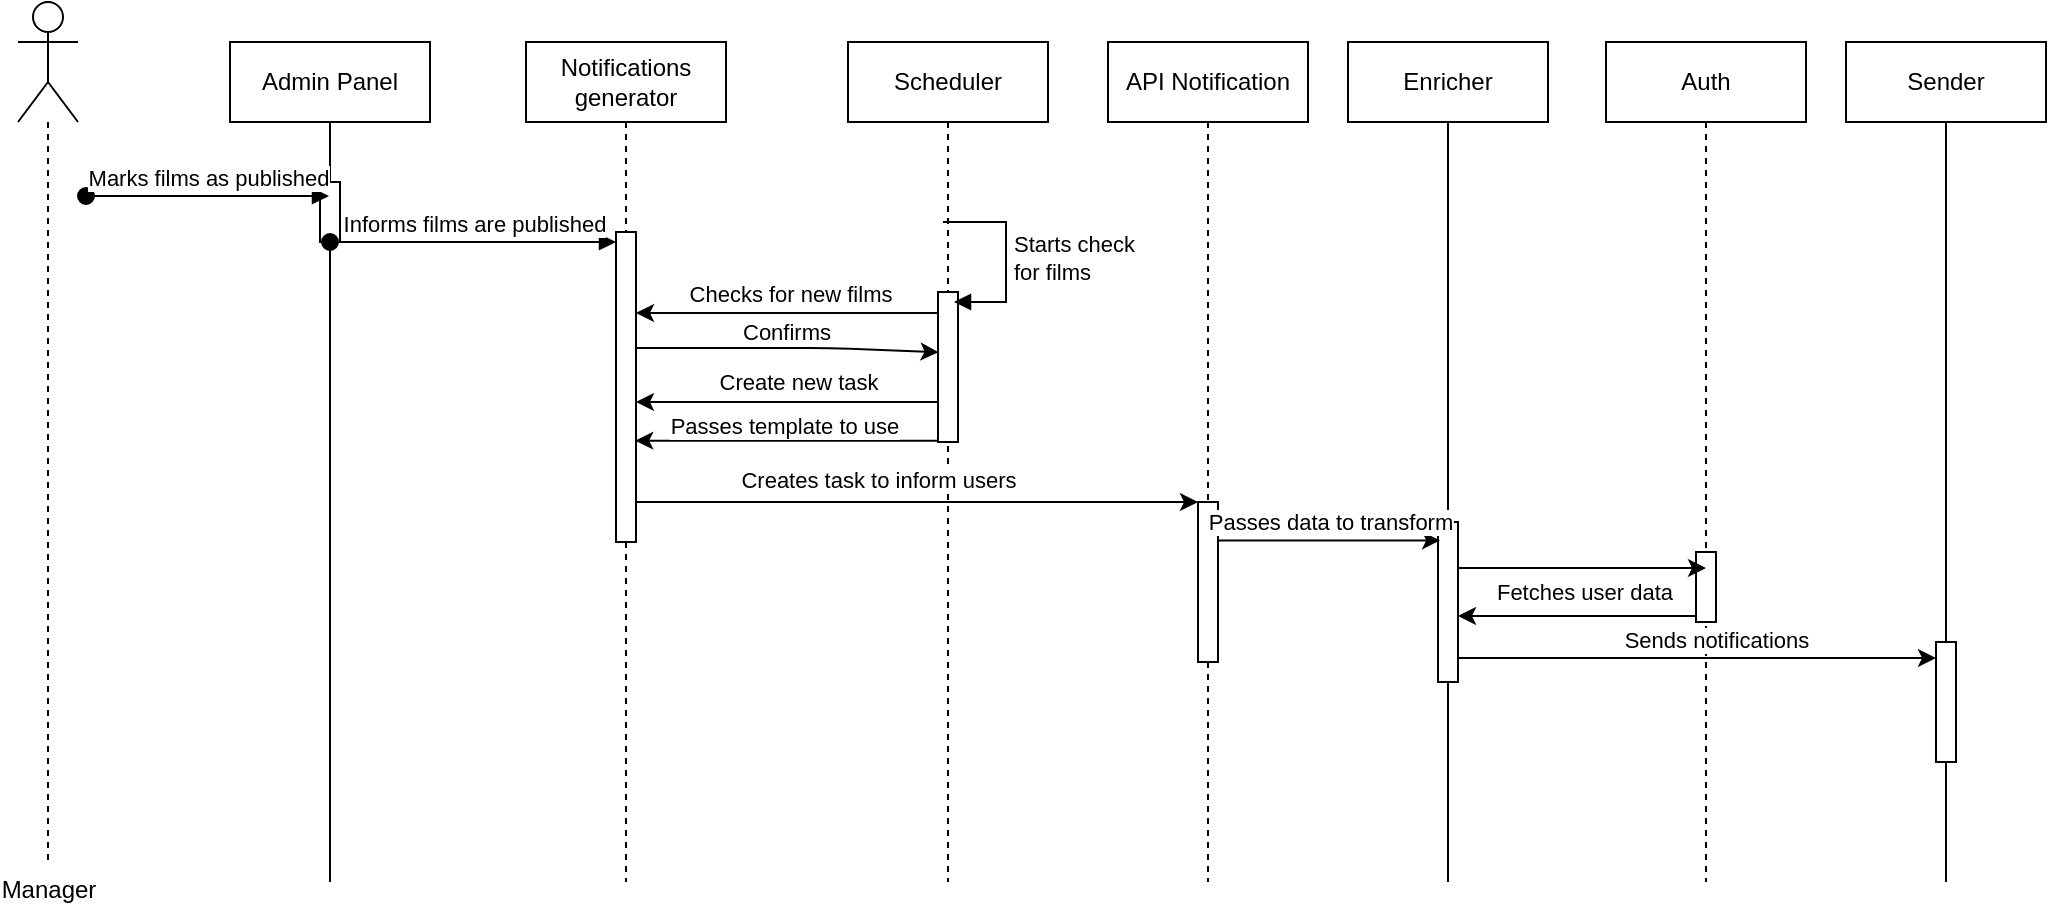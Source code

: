 <mxfile>
    <diagram id="3S-U1pOjOZ-6KoSvqvYC" name="Page-1">
        <mxGraphModel dx="1030" dy="556" grid="1" gridSize="10" guides="1" tooltips="1" connect="1" arrows="1" fold="1" page="1" pageScale="1" pageWidth="1169" pageHeight="1654" math="0" shadow="0">
            <root>
                <mxCell id="0"/>
                <mxCell id="1" parent="0"/>
                <mxCell id="5" value="Scheduler" style="shape=umlLifeline;perimeter=lifelinePerimeter;whiteSpace=wrap;html=1;container=1;collapsible=0;recursiveResize=0;outlineConnect=0;" vertex="1" parent="1">
                    <mxGeometry x="491" y="60" width="100" height="420" as="geometry"/>
                </mxCell>
                <mxCell id="20" value="" style="html=1;points=[];perimeter=orthogonalPerimeter;" vertex="1" parent="5">
                    <mxGeometry x="45" y="125" width="10" height="75" as="geometry"/>
                </mxCell>
                <mxCell id="47" value="Starts check&lt;br&gt;for films" style="edgeStyle=orthogonalEdgeStyle;html=1;align=left;spacingLeft=2;endArrow=block;rounded=0;" edge="1" parent="5">
                    <mxGeometry relative="1" as="geometry">
                        <mxPoint x="47.5" y="90" as="sourcePoint"/>
                        <Array as="points">
                            <mxPoint x="79" y="90"/>
                            <mxPoint x="79" y="130"/>
                        </Array>
                        <mxPoint x="53" y="130" as="targetPoint"/>
                    </mxGeometry>
                </mxCell>
                <mxCell id="6" value="Admin Panel" style="shape=umlLifeline;perimeter=lifelinePerimeter;whiteSpace=wrap;html=1;container=1;collapsible=0;recursiveResize=0;outlineConnect=0;lifelineDashed=0;" vertex="1" parent="1">
                    <mxGeometry x="182" y="60" width="100" height="420" as="geometry"/>
                </mxCell>
                <mxCell id="14" value="" style="html=1;points=[];perimeter=orthogonalPerimeter;" vertex="1" parent="6">
                    <mxGeometry x="45" y="70" width="10" height="30" as="geometry"/>
                </mxCell>
                <mxCell id="7" value="Notifications generator" style="shape=umlLifeline;perimeter=lifelinePerimeter;whiteSpace=wrap;html=1;container=1;collapsible=0;recursiveResize=0;outlineConnect=0;" vertex="1" parent="1">
                    <mxGeometry x="330" y="60" width="100" height="420" as="geometry"/>
                </mxCell>
                <mxCell id="17" value="" style="html=1;points=[];perimeter=orthogonalPerimeter;" vertex="1" parent="7">
                    <mxGeometry x="45" y="95" width="10" height="155" as="geometry"/>
                </mxCell>
                <mxCell id="8" value="Manager" style="shape=umlLifeline;verticalLabelPosition=bottom;verticalAlign=top;html=1;outlineConnect=0;participant=umlActor;fontFamily=Helvetica;fontSize=12;fontColor=default;align=center;strokeColor=default;fillColor=default;recursiveResize=0;container=1;collapsible=0;size=60;" vertex="1" parent="1">
                    <mxGeometry x="76" y="40" width="30" height="430" as="geometry"/>
                </mxCell>
                <mxCell id="15" value="Marks films as published" style="html=1;verticalAlign=bottom;startArrow=oval;endArrow=block;startSize=8;" edge="1" parent="1">
                    <mxGeometry relative="1" as="geometry">
                        <mxPoint x="110" y="137" as="sourcePoint"/>
                        <mxPoint x="231.5" y="137" as="targetPoint"/>
                    </mxGeometry>
                </mxCell>
                <mxCell id="18" value="Informs films are published" style="html=1;verticalAlign=bottom;startArrow=oval;endArrow=block;startSize=8;" edge="1" target="17" parent="1" source="6">
                    <mxGeometry relative="1" as="geometry">
                        <mxPoint x="357" y="155" as="sourcePoint"/>
                        <Array as="points">
                            <mxPoint x="362" y="160"/>
                        </Array>
                    </mxGeometry>
                </mxCell>
                <mxCell id="22" style="edgeStyle=none;html=1;" edge="1" parent="1">
                    <mxGeometry relative="1" as="geometry">
                        <mxPoint x="536" y="195.5" as="sourcePoint"/>
                        <mxPoint x="385" y="195.5" as="targetPoint"/>
                    </mxGeometry>
                </mxCell>
                <mxCell id="23" value="Checks for new films" style="edgeLabel;html=1;align=center;verticalAlign=middle;resizable=0;points=[];" vertex="1" connectable="0" parent="22">
                    <mxGeometry x="-0.398" relative="1" as="geometry">
                        <mxPoint x="-29" y="-10" as="offset"/>
                    </mxGeometry>
                </mxCell>
                <mxCell id="24" style="edgeStyle=none;html=1;entryX=0.029;entryY=0.402;entryDx=0;entryDy=0;entryPerimeter=0;" edge="1" parent="1" source="17" target="20">
                    <mxGeometry relative="1" as="geometry">
                        <mxPoint x="397" y="213" as="sourcePoint"/>
                        <mxPoint x="510" y="213" as="targetPoint"/>
                        <Array as="points">
                            <mxPoint x="482" y="213"/>
                        </Array>
                    </mxGeometry>
                </mxCell>
                <mxCell id="25" value="Confirms" style="edgeLabel;html=1;align=center;verticalAlign=middle;resizable=0;points=[];" vertex="1" connectable="0" parent="24">
                    <mxGeometry x="-0.031" y="-4" relative="1" as="geometry">
                        <mxPoint x="1" y="-12" as="offset"/>
                    </mxGeometry>
                </mxCell>
                <mxCell id="26" style="edgeStyle=none;html=1;" edge="1" parent="1" source="20" target="17">
                    <mxGeometry relative="1" as="geometry">
                        <mxPoint x="402" y="240" as="targetPoint"/>
                        <Array as="points">
                            <mxPoint x="482" y="240"/>
                        </Array>
                    </mxGeometry>
                </mxCell>
                <mxCell id="27" value="Create new task" style="edgeLabel;html=1;align=center;verticalAlign=middle;resizable=0;points=[];" vertex="1" connectable="0" parent="26">
                    <mxGeometry x="-0.069" y="-2" relative="1" as="geometry">
                        <mxPoint y="-8" as="offset"/>
                    </mxGeometry>
                </mxCell>
                <mxCell id="28" style="edgeStyle=none;html=1;entryX=0.961;entryY=0.673;entryDx=0;entryDy=0;entryPerimeter=0;" edge="1" parent="1" source="20" target="17">
                    <mxGeometry relative="1" as="geometry">
                        <mxPoint x="510" y="259" as="sourcePoint"/>
                        <mxPoint x="397.5" y="260.5" as="targetPoint"/>
                    </mxGeometry>
                </mxCell>
                <mxCell id="30" value="Passes template to use" style="edgeLabel;html=1;align=center;verticalAlign=middle;resizable=0;points=[];" vertex="1" connectable="0" parent="28">
                    <mxGeometry x="0.248" y="1" relative="1" as="geometry">
                        <mxPoint x="17" y="-9" as="offset"/>
                    </mxGeometry>
                </mxCell>
                <mxCell id="31" value="API Notification" style="shape=umlLifeline;perimeter=lifelinePerimeter;whiteSpace=wrap;html=1;container=1;collapsible=0;recursiveResize=0;outlineConnect=0;" vertex="1" parent="1">
                    <mxGeometry x="621" y="60" width="100" height="420" as="geometry"/>
                </mxCell>
                <mxCell id="33" value="" style="html=1;points=[];perimeter=orthogonalPerimeter;" vertex="1" parent="31">
                    <mxGeometry x="45" y="230" width="10" height="80" as="geometry"/>
                </mxCell>
                <mxCell id="32" value="Enricher" style="shape=umlLifeline;perimeter=lifelinePerimeter;whiteSpace=wrap;html=1;container=1;collapsible=0;recursiveResize=0;outlineConnect=0;lifelineDashed=0;" vertex="1" parent="1">
                    <mxGeometry x="741" y="60" width="100" height="420" as="geometry"/>
                </mxCell>
                <mxCell id="36" value="" style="html=1;points=[];perimeter=orthogonalPerimeter;" vertex="1" parent="32">
                    <mxGeometry x="45" y="240" width="10" height="80" as="geometry"/>
                </mxCell>
                <mxCell id="34" style="edgeStyle=none;html=1;" edge="1" parent="1" target="33">
                    <mxGeometry relative="1" as="geometry">
                        <mxPoint x="385" y="290" as="sourcePoint"/>
                        <mxPoint x="640" y="304" as="targetPoint"/>
                    </mxGeometry>
                </mxCell>
                <mxCell id="35" value="Creates task to inform users" style="edgeLabel;html=1;align=center;verticalAlign=middle;resizable=0;points=[];" vertex="1" connectable="0" parent="34">
                    <mxGeometry x="0.295" y="2" relative="1" as="geometry">
                        <mxPoint x="-61" y="-9" as="offset"/>
                    </mxGeometry>
                </mxCell>
                <mxCell id="37" style="edgeStyle=none;html=1;entryX=0.105;entryY=0.115;entryDx=0;entryDy=0;entryPerimeter=0;" edge="1" parent="1" source="33" target="36">
                    <mxGeometry relative="1" as="geometry"/>
                </mxCell>
                <mxCell id="38" value="Passes data to transform" style="edgeLabel;html=1;align=center;verticalAlign=middle;resizable=0;points=[];" vertex="1" connectable="0" parent="37">
                    <mxGeometry x="0.483" y="-2" relative="1" as="geometry">
                        <mxPoint x="-27" y="-11" as="offset"/>
                    </mxGeometry>
                </mxCell>
                <mxCell id="39" value="Auth" style="shape=umlLifeline;perimeter=lifelinePerimeter;whiteSpace=wrap;html=1;container=1;collapsible=0;recursiveResize=0;outlineConnect=0;" vertex="1" parent="1">
                    <mxGeometry x="870" y="60" width="100" height="420" as="geometry"/>
                </mxCell>
                <mxCell id="41" value="" style="html=1;points=[];perimeter=orthogonalPerimeter;" vertex="1" parent="39">
                    <mxGeometry x="45" y="255" width="10" height="35" as="geometry"/>
                </mxCell>
                <mxCell id="40" value="Sender" style="shape=umlLifeline;perimeter=lifelinePerimeter;whiteSpace=wrap;html=1;container=1;collapsible=0;recursiveResize=0;outlineConnect=0;lifelineDashed=0;" vertex="1" parent="1">
                    <mxGeometry x="990" y="60" width="100" height="420" as="geometry"/>
                </mxCell>
                <mxCell id="50" value="" style="html=1;points=[];perimeter=orthogonalPerimeter;" vertex="1" parent="40">
                    <mxGeometry x="45" y="300" width="10" height="60" as="geometry"/>
                </mxCell>
                <mxCell id="42" style="edgeStyle=none;html=1;entryX=0.5;entryY=0.229;entryDx=0;entryDy=0;entryPerimeter=0;" edge="1" parent="1" target="41">
                    <mxGeometry relative="1" as="geometry">
                        <mxPoint x="796" y="323" as="sourcePoint"/>
                        <mxPoint x="910" y="323" as="targetPoint"/>
                    </mxGeometry>
                </mxCell>
                <mxCell id="44" value="" style="edgeStyle=none;html=1;" edge="1" parent="1" source="41">
                    <mxGeometry relative="1" as="geometry">
                        <mxPoint x="900" y="347" as="sourcePoint"/>
                        <mxPoint x="796" y="347" as="targetPoint"/>
                    </mxGeometry>
                </mxCell>
                <mxCell id="45" value="Fetches user data" style="edgeLabel;html=1;align=center;verticalAlign=middle;resizable=0;points=[];" vertex="1" connectable="0" parent="44">
                    <mxGeometry x="-0.287" y="1" relative="1" as="geometry">
                        <mxPoint x="-14" y="-13" as="offset"/>
                    </mxGeometry>
                </mxCell>
                <mxCell id="51" style="edgeStyle=none;html=1;" edge="1" parent="1" target="50">
                    <mxGeometry relative="1" as="geometry">
                        <mxPoint x="796" y="368" as="sourcePoint"/>
                        <mxPoint x="990" y="370" as="targetPoint"/>
                    </mxGeometry>
                </mxCell>
                <mxCell id="52" value="Sends notifications" style="edgeLabel;html=1;align=center;verticalAlign=middle;resizable=0;points=[];" vertex="1" connectable="0" parent="51">
                    <mxGeometry x="0.202" y="-1" relative="1" as="geometry">
                        <mxPoint x="-15" y="-10" as="offset"/>
                    </mxGeometry>
                </mxCell>
            </root>
        </mxGraphModel>
    </diagram>
</mxfile>